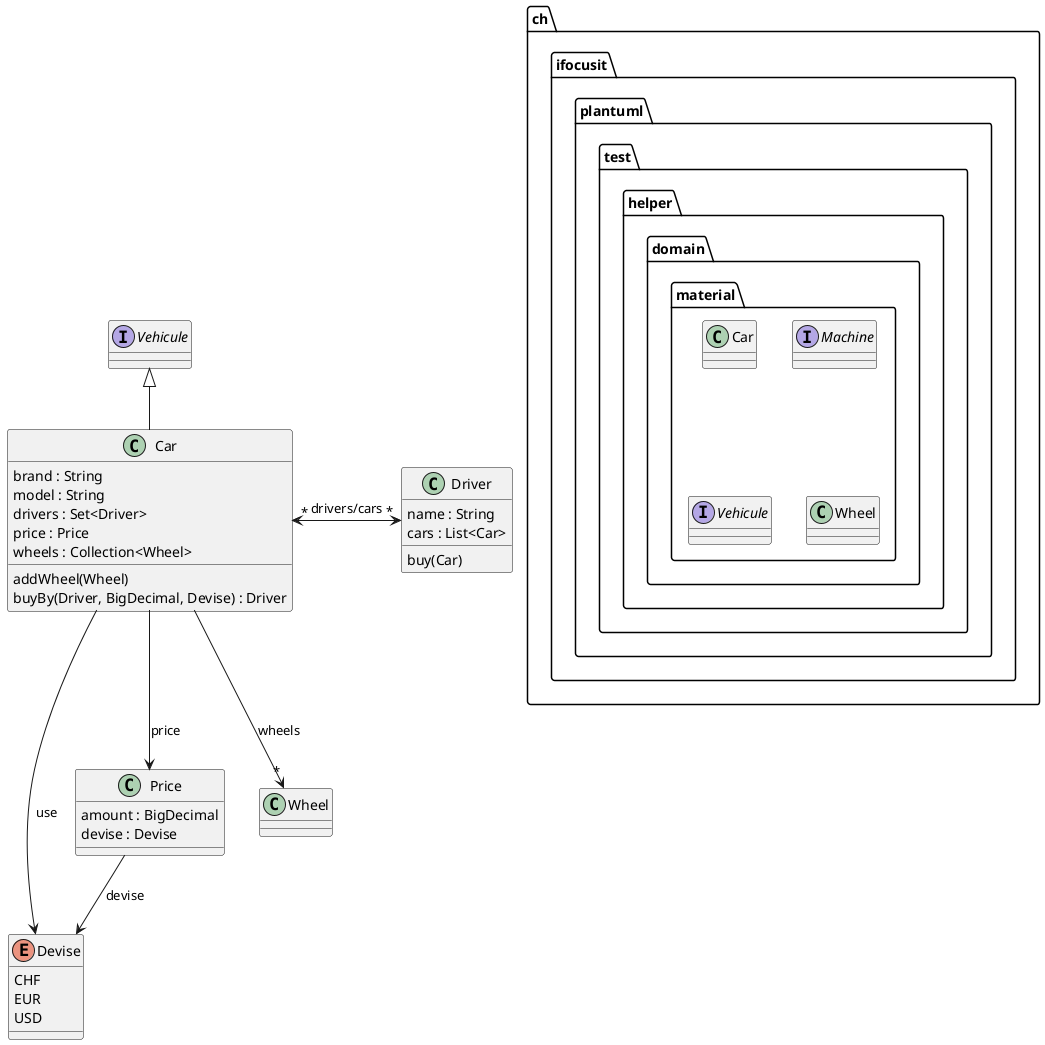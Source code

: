 @startuml

package ch.ifocusit.plantuml.test.helper.domain.material <<Folder>> {
  class "Car"
  interface "Machine"
  interface "Vehicule"
  class "Wheel"
}

class "Car" {
  brand : String
  model : String
  drivers : Set<Driver>
  price : Price
  wheels : Collection<Wheel>
  addWheel(Wheel)
  buyBy(Driver, BigDecimal, Devise) : Driver
}

enum "Devise" {
  CHF
  EUR
  USD
}

class "Driver" {
  name : String
  cars : List<Car>
  buy(Car)
}

class "Price" {
  amount : BigDecimal
  devise : Devise
}

interface "Vehicule"

class "Wheel"

"Car" --> "Devise" : use
"Car" "*" <-> "*" "Driver" : drivers/cars
"Car" --> "Price" : price
"Car" --> "*" "Wheel" : wheels
"Price" --> "Devise" : devise
"Vehicule" <|-- "Car"

@enduml